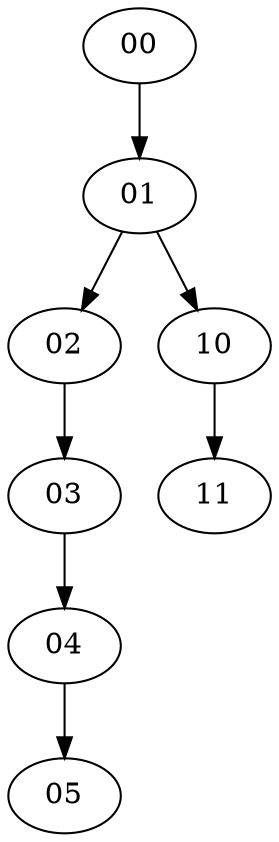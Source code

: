 digraph G {
00 [tid=0, count=0]
01 [tid=0, count=1]
02 [tid=0, count=2]
03 [tid=0, count=3]
04 [tid=0, count=4]
05 [tid=0, count=5]
10 [tid=1, count=0]
11 [tid=1, count=1]
00 -> 01 ;
01 -> 02 ;
02 -> 03 ;
03 -> 04 ;
04 -> 05 ;
10 -> 11 ;
01 -> 10 ;
}